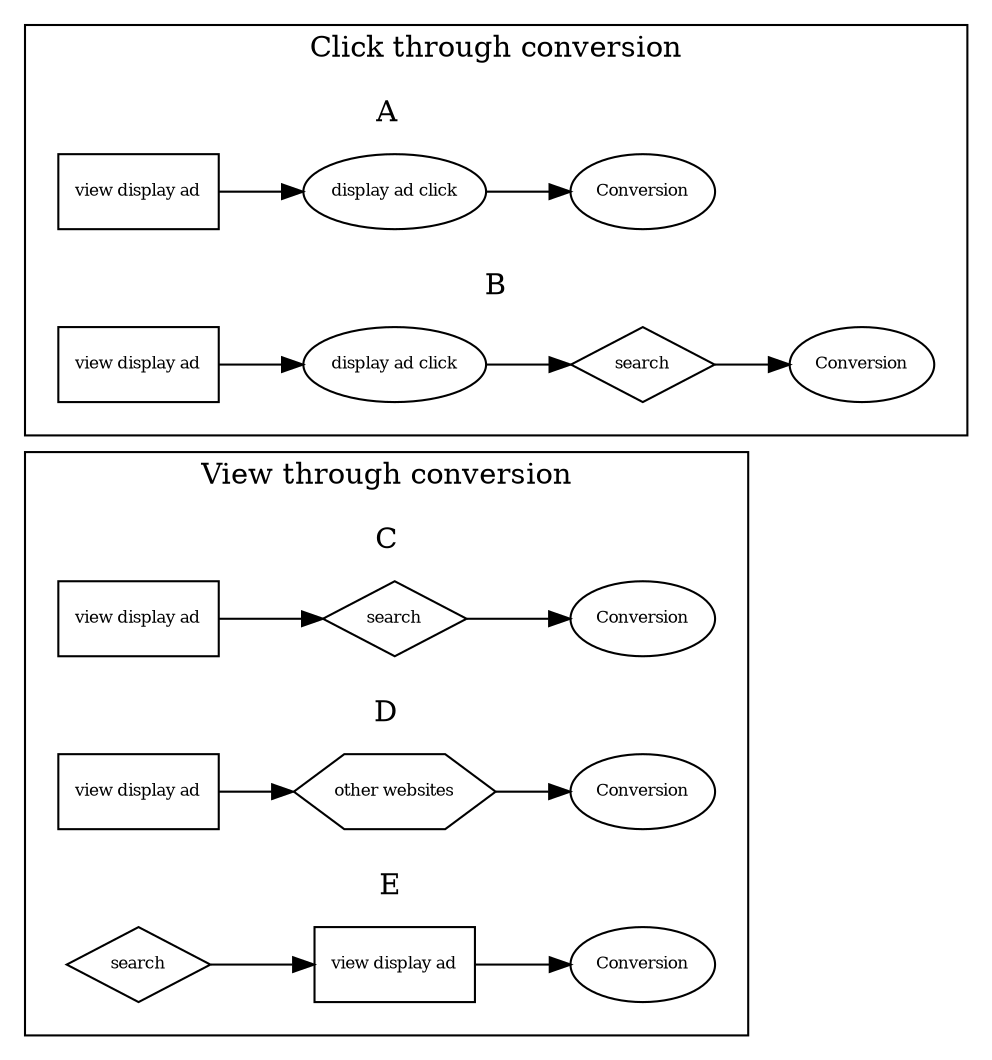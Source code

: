 digraph G {
  rankdir=LR;
  node [shape=ellipse, fontsize=8]; 

  subgraph cluster_vtc {
    label="View through conversion" color=black

    subgraph cluster_c {
      label="C" color=white
      c_view [label="view display ad",shape=box];
      c_search [label="search",shape=diamond];
      c_conversion [label="Conversion"];
  
      c_view -> c_search -> c_conversion;
    } 
  
    subgraph cluster_d {
      label="D" color=white
      d_view [label="view display ad",shape=box];
      d_other [label="other websites",shape=hexagon];
      d_conversion [label="Conversion"];
  
      d_view -> d_other -> d_conversion;
    }
  
    subgraph cluster_e {
      label="E" color=white
      e_view [label="view display ad",shape=box];
      e_search [label="search",shape=diamond];
      e_conversion [label="Conversion"];
  
      e_search -> e_view -> e_conversion;
    }
  }
  subgraph cluster_ctc {
    label="Click through conversion" color=black
  
    subgraph cluster_a {
      label="A" color=white

      a_view [label="view display ad",shape=box];
      a_banner_click [label="display ad click"];
      a_conversion [label="Conversion"];
  
      a_view -> a_banner_click -> a_conversion;
    }
  
    subgraph cluster_b {
      label="B" color=white

      b_view [label="view display ad",shape=box];
      b_banner_click [label="display ad click"];
      b_search [label="search",shape=diamond];
      b_conversion [label="Conversion"];
  
      b_view -> b_banner_click -> b_search -> b_conversion;
    }
  }
}
